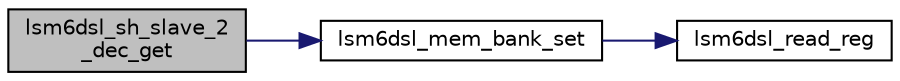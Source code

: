 digraph "lsm6dsl_sh_slave_2_dec_get"
{
 // LATEX_PDF_SIZE
  edge [fontname="Helvetica",fontsize="10",labelfontname="Helvetica",labelfontsize="10"];
  node [fontname="Helvetica",fontsize="10",shape=record];
  rankdir="LR";
  Node1 [label="lsm6dsl_sh_slave_2\l_dec_get",height=0.2,width=0.4,color="black", fillcolor="grey75", style="filled", fontcolor="black",tooltip="Decimation of read operation on Slave 2 starting from the sensor hub trigger.[get]."];
  Node1 -> Node2 [color="midnightblue",fontsize="10",style="solid",fontname="Helvetica"];
  Node2 [label="lsm6dsl_mem_bank_set",height=0.2,width=0.4,color="black", fillcolor="white", style="filled",URL="$group___l_s_m6_d_s_l__common.html#ga43c849fac54e81088b8c39484fe92fd6",tooltip="Enable access to the embedded functions/sensor hub configuration registers[set]."];
  Node2 -> Node3 [color="midnightblue",fontsize="10",style="solid",fontname="Helvetica"];
  Node3 [label="lsm6dsl_read_reg",height=0.2,width=0.4,color="black", fillcolor="white", style="filled",URL="$group___l_s_m6_d_s_l__interfaces__functions.html#ga7ad5e0d379d6cc9a6a2dff69c6df5a50",tooltip="Read generic device register."];
}
